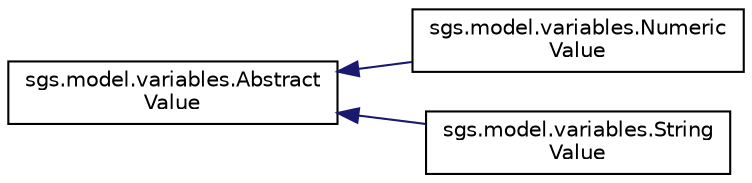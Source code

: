 digraph "Graphical Class Hierarchy"
{
  edge [fontname="Helvetica",fontsize="10",labelfontname="Helvetica",labelfontsize="10"];
  node [fontname="Helvetica",fontsize="10",shape=record];
  rankdir="LR";
  Node1 [label="sgs.model.variables.Abstract\lValue",height=0.2,width=0.4,color="black", fillcolor="white", style="filled",URL="$classsgs_1_1model_1_1variables_1_1_abstract_value.html"];
  Node1 -> Node2 [dir="back",color="midnightblue",fontsize="10",style="solid",fontname="Helvetica"];
  Node2 [label="sgs.model.variables.Numeric\lValue",height=0.2,width=0.4,color="black", fillcolor="white", style="filled",URL="$classsgs_1_1model_1_1variables_1_1_numeric_value.html"];
  Node1 -> Node3 [dir="back",color="midnightblue",fontsize="10",style="solid",fontname="Helvetica"];
  Node3 [label="sgs.model.variables.String\lValue",height=0.2,width=0.4,color="black", fillcolor="white", style="filled",URL="$classsgs_1_1model_1_1variables_1_1_string_value.html"];
}
